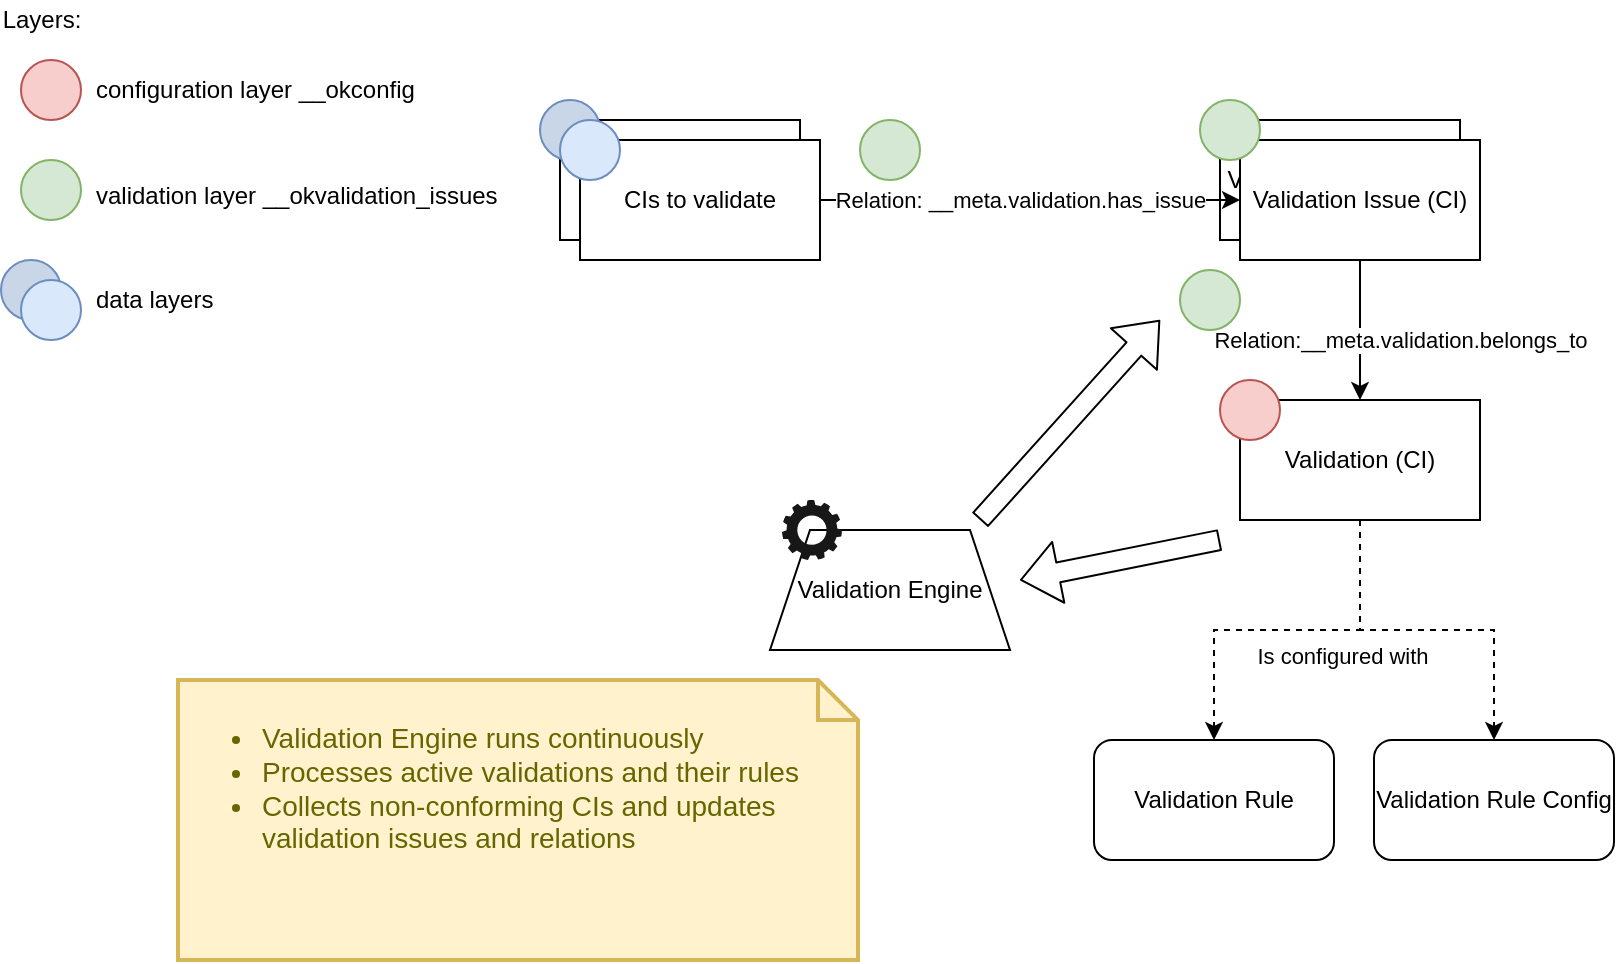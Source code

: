 <mxfile version="14.6.13" type="device"><diagram id="P30Z6agkdnmcF7RJKy58" name="Seite-1"><mxGraphModel dx="1038" dy="599" grid="1" gridSize="10" guides="1" tooltips="1" connect="1" arrows="1" fold="1" page="1" pageScale="1" pageWidth="827" pageHeight="1169" math="0" shadow="0"><root><mxCell id="0"/><mxCell id="1" parent="0"/><mxCell id="SJnn9c5w_tz_jJqg7pzT-1" value="CIs to validate" style="rounded=0;whiteSpace=wrap;html=1;" vertex="1" parent="1"><mxGeometry x="292" y="70" width="120" height="60" as="geometry"/></mxCell><mxCell id="SJnn9c5w_tz_jJqg7pzT-2" value="CIs to validate" style="rounded=0;whiteSpace=wrap;html=1;" vertex="1" parent="1"><mxGeometry x="302" y="80" width="120" height="60" as="geometry"/></mxCell><mxCell id="SJnn9c5w_tz_jJqg7pzT-12" value="" style="ellipse;whiteSpace=wrap;html=1;aspect=fixed;strokeColor=#6c8ebf;fillColor=#C9D6E8;" vertex="1" parent="1"><mxGeometry x="282" y="60" width="30" height="30" as="geometry"/></mxCell><mxCell id="SJnn9c5w_tz_jJqg7pzT-21" style="edgeStyle=orthogonalEdgeStyle;rounded=0;orthogonalLoop=1;jettySize=auto;html=1;dashed=1;" edge="1" parent="1" source="SJnn9c5w_tz_jJqg7pzT-3" target="SJnn9c5w_tz_jJqg7pzT-39"><mxGeometry relative="1" as="geometry"/></mxCell><mxCell id="SJnn9c5w_tz_jJqg7pzT-28" value="Is configured with" style="edgeLabel;html=1;align=center;verticalAlign=middle;resizable=0;points=[];" vertex="1" connectable="0" parent="SJnn9c5w_tz_jJqg7pzT-21"><mxGeometry x="-0.292" y="-1" relative="1" as="geometry"><mxPoint x="1" y="14" as="offset"/></mxGeometry></mxCell><mxCell id="SJnn9c5w_tz_jJqg7pzT-32" style="edgeStyle=orthogonalEdgeStyle;rounded=0;orthogonalLoop=1;jettySize=auto;html=1;endArrow=none;endFill=0;startArrow=classic;startFill=1;" edge="1" parent="1" source="SJnn9c5w_tz_jJqg7pzT-3" target="SJnn9c5w_tz_jJqg7pzT-31"><mxGeometry relative="1" as="geometry"><mxPoint x="812" y="120" as="targetPoint"/></mxGeometry></mxCell><mxCell id="SJnn9c5w_tz_jJqg7pzT-33" value="Relation:__meta.validation.belongs_to" style="edgeLabel;html=1;align=center;verticalAlign=middle;resizable=0;points=[];" vertex="1" connectable="0" parent="SJnn9c5w_tz_jJqg7pzT-32"><mxGeometry x="-0.129" y="-3" relative="1" as="geometry"><mxPoint x="17" as="offset"/></mxGeometry></mxCell><mxCell id="SJnn9c5w_tz_jJqg7pzT-42" style="edgeStyle=orthogonalEdgeStyle;rounded=0;orthogonalLoop=1;jettySize=auto;html=1;dashed=1;startArrow=none;startFill=0;endArrow=classic;endFill=1;" edge="1" parent="1" source="SJnn9c5w_tz_jJqg7pzT-3" target="SJnn9c5w_tz_jJqg7pzT-40"><mxGeometry relative="1" as="geometry"/></mxCell><mxCell id="SJnn9c5w_tz_jJqg7pzT-3" value="Validation (CI)" style="rounded=0;whiteSpace=wrap;html=1;" vertex="1" parent="1"><mxGeometry x="632" y="210" width="120" height="60" as="geometry"/></mxCell><mxCell id="SJnn9c5w_tz_jJqg7pzT-7" value="" style="ellipse;whiteSpace=wrap;html=1;aspect=fixed;fillColor=#f8cecc;strokeColor=#b85450;" vertex="1" parent="1"><mxGeometry x="622" y="200" width="30" height="30" as="geometry"/></mxCell><mxCell id="SJnn9c5w_tz_jJqg7pzT-8" value="" style="ellipse;whiteSpace=wrap;html=1;aspect=fixed;fillColor=#d5e8d4;strokeColor=#82b366;" vertex="1" parent="1"><mxGeometry x="442" y="70" width="30" height="30" as="geometry"/></mxCell><mxCell id="SJnn9c5w_tz_jJqg7pzT-11" value="" style="ellipse;whiteSpace=wrap;html=1;aspect=fixed;fillColor=#dae8fc;strokeColor=#6c8ebf;" vertex="1" parent="1"><mxGeometry x="292" y="70" width="30" height="30" as="geometry"/></mxCell><mxCell id="SJnn9c5w_tz_jJqg7pzT-13" value="" style="ellipse;whiteSpace=wrap;html=1;aspect=fixed;fillColor=#d5e8d4;strokeColor=#82b366;" vertex="1" parent="1"><mxGeometry x="22.5" y="90" width="30" height="30" as="geometry"/></mxCell><mxCell id="SJnn9c5w_tz_jJqg7pzT-14" value="" style="ellipse;whiteSpace=wrap;html=1;aspect=fixed;fillColor=#f8cecc;strokeColor=#b85450;" vertex="1" parent="1"><mxGeometry x="22.5" y="40" width="30" height="30" as="geometry"/></mxCell><mxCell id="SJnn9c5w_tz_jJqg7pzT-15" value="" style="ellipse;whiteSpace=wrap;html=1;aspect=fixed;strokeColor=#6c8ebf;fillColor=#C9D6E8;" vertex="1" parent="1"><mxGeometry x="12.5" y="140" width="30" height="30" as="geometry"/></mxCell><mxCell id="SJnn9c5w_tz_jJqg7pzT-16" value="" style="ellipse;whiteSpace=wrap;html=1;aspect=fixed;fillColor=#dae8fc;strokeColor=#6c8ebf;" vertex="1" parent="1"><mxGeometry x="22.5" y="150" width="30" height="30" as="geometry"/></mxCell><mxCell id="SJnn9c5w_tz_jJqg7pzT-17" value="configuration layer __okconfig" style="text;html=1;strokeColor=none;fillColor=none;align=left;verticalAlign=middle;whiteSpace=wrap;rounded=0;" vertex="1" parent="1"><mxGeometry x="57.5" y="45" width="220" height="20" as="geometry"/></mxCell><mxCell id="SJnn9c5w_tz_jJqg7pzT-18" value="validation layer __okvalidation_issues" style="text;html=1;strokeColor=none;fillColor=none;align=left;verticalAlign=middle;whiteSpace=wrap;rounded=0;" vertex="1" parent="1"><mxGeometry x="57.5" y="100" width="212.5" height="15" as="geometry"/></mxCell><mxCell id="SJnn9c5w_tz_jJqg7pzT-19" value="data layers" style="text;html=1;strokeColor=none;fillColor=none;align=left;verticalAlign=middle;whiteSpace=wrap;rounded=0;" vertex="1" parent="1"><mxGeometry x="57.5" y="150" width="220" height="20" as="geometry"/></mxCell><mxCell id="SJnn9c5w_tz_jJqg7pzT-22" value="Layers:" style="text;html=1;strokeColor=none;fillColor=none;align=center;verticalAlign=middle;whiteSpace=wrap;rounded=0;" vertex="1" parent="1"><mxGeometry x="12.5" y="10" width="40" height="20" as="geometry"/></mxCell><mxCell id="SJnn9c5w_tz_jJqg7pzT-23" value="Validation Engine" style="shape=trapezoid;perimeter=trapezoidPerimeter;whiteSpace=wrap;html=1;fixedSize=1;align=center;" vertex="1" parent="1"><mxGeometry x="397" y="275" width="120" height="60" as="geometry"/></mxCell><mxCell id="SJnn9c5w_tz_jJqg7pzT-24" value="" style="html=1;aspect=fixed;strokeColor=none;shadow=0;align=center;verticalAlign=top;shape=mxgraph.gcp2.gear;fillColor=#171717;" vertex="1" parent="1"><mxGeometry x="403" y="260" width="30" height="30" as="geometry"/></mxCell><mxCell id="SJnn9c5w_tz_jJqg7pzT-25" value="" style="shape=flexArrow;endArrow=classic;html=1;" edge="1" parent="1"><mxGeometry width="50" height="50" relative="1" as="geometry"><mxPoint x="502" y="270" as="sourcePoint"/><mxPoint x="592" y="170" as="targetPoint"/></mxGeometry></mxCell><mxCell id="SJnn9c5w_tz_jJqg7pzT-26" value="" style="shape=flexArrow;endArrow=classic;html=1;" edge="1" parent="1"><mxGeometry width="50" height="50" relative="1" as="geometry"><mxPoint x="622" y="280" as="sourcePoint"/><mxPoint x="522" y="300" as="targetPoint"/></mxGeometry></mxCell><mxCell id="SJnn9c5w_tz_jJqg7pzT-29" value="&lt;ul&gt;&lt;li&gt;Validation Engine runs continuously&lt;/li&gt;&lt;li&gt;Processes active validations and their rules&lt;/li&gt;&lt;li&gt;Collects non-conforming CIs and updates validation issues and relations&lt;/li&gt;&lt;/ul&gt;" style="shape=note;strokeWidth=2;fontSize=14;size=20;whiteSpace=wrap;html=1;fillColor=#fff2cc;strokeColor=#d6b656;fontColor=#666600;align=left;verticalAlign=top;" vertex="1" parent="1"><mxGeometry x="101" y="350" width="340" height="140" as="geometry"/></mxCell><mxCell id="SJnn9c5w_tz_jJqg7pzT-30" value="Validation Result (CI)" style="rounded=0;whiteSpace=wrap;html=1;" vertex="1" parent="1"><mxGeometry x="622" y="70" width="120" height="60" as="geometry"/></mxCell><mxCell id="SJnn9c5w_tz_jJqg7pzT-34" value="Relation: __meta.validation.has_issue" style="edgeStyle=orthogonalEdgeStyle;rounded=0;orthogonalLoop=1;jettySize=auto;html=1;endArrow=none;endFill=0;startArrow=classic;startFill=1;" edge="1" parent="1" source="SJnn9c5w_tz_jJqg7pzT-31" target="SJnn9c5w_tz_jJqg7pzT-2"><mxGeometry x="0.048" relative="1" as="geometry"><Array as="points"><mxPoint x="522" y="110"/><mxPoint x="522" y="110"/></Array><mxPoint as="offset"/></mxGeometry></mxCell><mxCell id="SJnn9c5w_tz_jJqg7pzT-31" value="Validation Issue (CI)" style="rounded=0;whiteSpace=wrap;html=1;" vertex="1" parent="1"><mxGeometry x="632" y="80" width="120" height="60" as="geometry"/></mxCell><mxCell id="SJnn9c5w_tz_jJqg7pzT-35" value="" style="ellipse;whiteSpace=wrap;html=1;aspect=fixed;fillColor=#d5e8d4;strokeColor=#82b366;" vertex="1" parent="1"><mxGeometry x="612" y="60" width="30" height="30" as="geometry"/></mxCell><mxCell id="SJnn9c5w_tz_jJqg7pzT-36" value="" style="ellipse;whiteSpace=wrap;html=1;aspect=fixed;fillColor=#d5e8d4;strokeColor=#82b366;" vertex="1" parent="1"><mxGeometry x="602" y="145" width="30" height="30" as="geometry"/></mxCell><mxCell id="SJnn9c5w_tz_jJqg7pzT-39" value="Validation Rule" style="rounded=1;whiteSpace=wrap;html=1;align=center;" vertex="1" parent="1"><mxGeometry x="559" y="380" width="120" height="60" as="geometry"/></mxCell><mxCell id="SJnn9c5w_tz_jJqg7pzT-40" value="Validation Rule Config" style="rounded=1;whiteSpace=wrap;html=1;align=center;" vertex="1" parent="1"><mxGeometry x="699" y="380" width="120" height="60" as="geometry"/></mxCell></root></mxGraphModel></diagram></mxfile>
